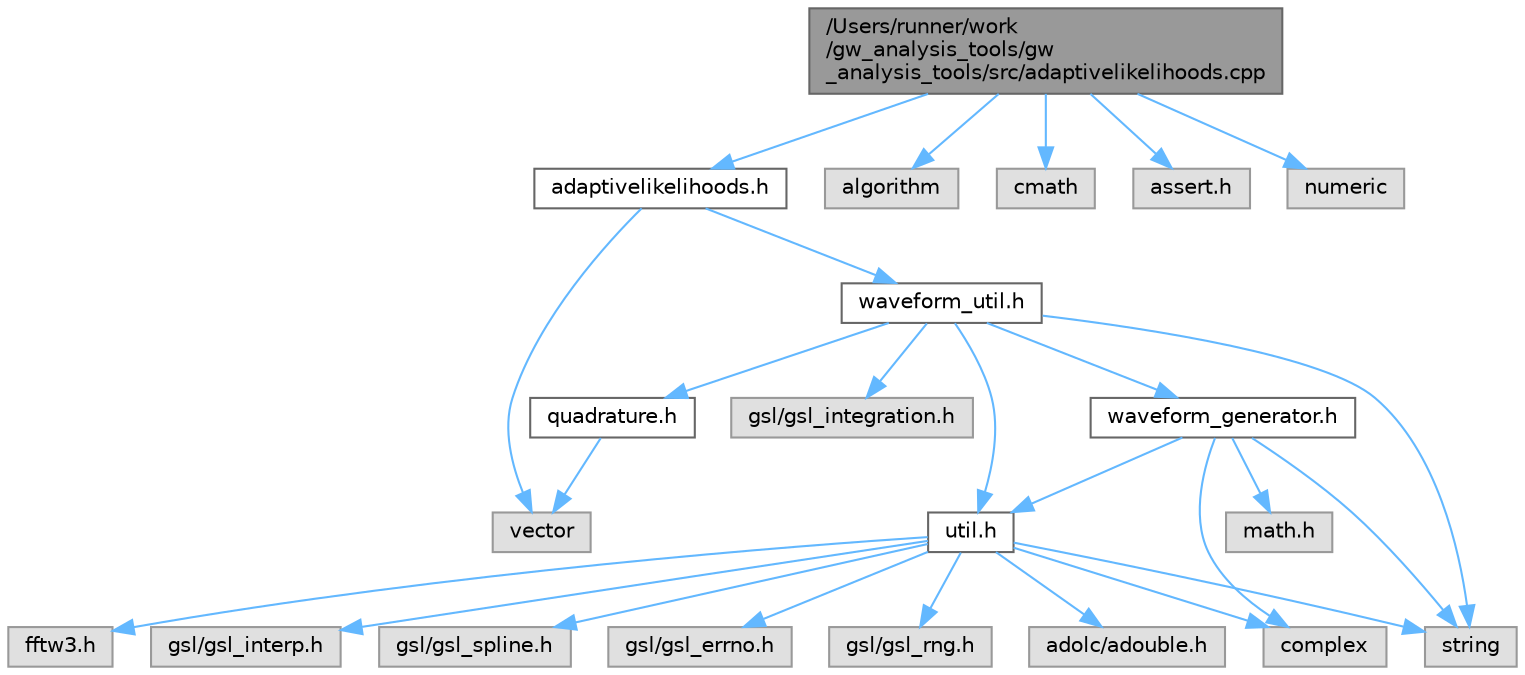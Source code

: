 digraph "/Users/runner/work/gw_analysis_tools/gw_analysis_tools/src/adaptivelikelihoods.cpp"
{
 // LATEX_PDF_SIZE
  bgcolor="transparent";
  edge [fontname=Helvetica,fontsize=10,labelfontname=Helvetica,labelfontsize=10];
  node [fontname=Helvetica,fontsize=10,shape=box,height=0.2,width=0.4];
  Node1 [id="Node000001",label="/Users/runner/work\l/gw_analysis_tools/gw\l_analysis_tools/src/adaptivelikelihoods.cpp",height=0.2,width=0.4,color="gray40", fillcolor="grey60", style="filled", fontcolor="black",tooltip=" "];
  Node1 -> Node2 [id="edge1_Node000001_Node000002",color="steelblue1",style="solid",tooltip=" "];
  Node2 [id="Node000002",label="adaptivelikelihoods.h",height=0.2,width=0.4,color="grey40", fillcolor="white", style="filled",URL="$adaptivelikelihoods_8h.html",tooltip=" "];
  Node2 -> Node3 [id="edge2_Node000002_Node000003",color="steelblue1",style="solid",tooltip=" "];
  Node3 [id="Node000003",label="waveform_util.h",height=0.2,width=0.4,color="grey40", fillcolor="white", style="filled",URL="$waveform__util_8h.html",tooltip=" "];
  Node3 -> Node4 [id="edge3_Node000003_Node000004",color="steelblue1",style="solid",tooltip=" "];
  Node4 [id="Node000004",label="waveform_generator.h",height=0.2,width=0.4,color="grey40", fillcolor="white", style="filled",URL="$waveform__generator_8h.html",tooltip=" "];
  Node4 -> Node5 [id="edge4_Node000004_Node000005",color="steelblue1",style="solid",tooltip=" "];
  Node5 [id="Node000005",label="math.h",height=0.2,width=0.4,color="grey60", fillcolor="#E0E0E0", style="filled",tooltip=" "];
  Node4 -> Node6 [id="edge5_Node000004_Node000006",color="steelblue1",style="solid",tooltip=" "];
  Node6 [id="Node000006",label="util.h",height=0.2,width=0.4,color="grey40", fillcolor="white", style="filled",URL="$util_8h.html",tooltip=" "];
  Node6 -> Node7 [id="edge6_Node000006_Node000007",color="steelblue1",style="solid",tooltip=" "];
  Node7 [id="Node000007",label="string",height=0.2,width=0.4,color="grey60", fillcolor="#E0E0E0", style="filled",tooltip=" "];
  Node6 -> Node8 [id="edge7_Node000006_Node000008",color="steelblue1",style="solid",tooltip=" "];
  Node8 [id="Node000008",label="complex",height=0.2,width=0.4,color="grey60", fillcolor="#E0E0E0", style="filled",tooltip=" "];
  Node6 -> Node9 [id="edge8_Node000006_Node000009",color="steelblue1",style="solid",tooltip=" "];
  Node9 [id="Node000009",label="adolc/adouble.h",height=0.2,width=0.4,color="grey60", fillcolor="#E0E0E0", style="filled",tooltip=" "];
  Node6 -> Node10 [id="edge9_Node000006_Node000010",color="steelblue1",style="solid",tooltip=" "];
  Node10 [id="Node000010",label="fftw3.h",height=0.2,width=0.4,color="grey60", fillcolor="#E0E0E0", style="filled",tooltip=" "];
  Node6 -> Node11 [id="edge10_Node000006_Node000011",color="steelblue1",style="solid",tooltip=" "];
  Node11 [id="Node000011",label="gsl/gsl_interp.h",height=0.2,width=0.4,color="grey60", fillcolor="#E0E0E0", style="filled",tooltip=" "];
  Node6 -> Node12 [id="edge11_Node000006_Node000012",color="steelblue1",style="solid",tooltip=" "];
  Node12 [id="Node000012",label="gsl/gsl_spline.h",height=0.2,width=0.4,color="grey60", fillcolor="#E0E0E0", style="filled",tooltip=" "];
  Node6 -> Node13 [id="edge12_Node000006_Node000013",color="steelblue1",style="solid",tooltip=" "];
  Node13 [id="Node000013",label="gsl/gsl_errno.h",height=0.2,width=0.4,color="grey60", fillcolor="#E0E0E0", style="filled",tooltip=" "];
  Node6 -> Node14 [id="edge13_Node000006_Node000014",color="steelblue1",style="solid",tooltip=" "];
  Node14 [id="Node000014",label="gsl/gsl_rng.h",height=0.2,width=0.4,color="grey60", fillcolor="#E0E0E0", style="filled",tooltip=" "];
  Node4 -> Node8 [id="edge14_Node000004_Node000008",color="steelblue1",style="solid",tooltip=" "];
  Node4 -> Node7 [id="edge15_Node000004_Node000007",color="steelblue1",style="solid",tooltip=" "];
  Node3 -> Node6 [id="edge16_Node000003_Node000006",color="steelblue1",style="solid",tooltip=" "];
  Node3 -> Node15 [id="edge17_Node000003_Node000015",color="steelblue1",style="solid",tooltip=" "];
  Node15 [id="Node000015",label="quadrature.h",height=0.2,width=0.4,color="grey40", fillcolor="white", style="filled",URL="$quadrature_8h.html",tooltip=" "];
  Node15 -> Node16 [id="edge18_Node000015_Node000016",color="steelblue1",style="solid",tooltip=" "];
  Node16 [id="Node000016",label="vector",height=0.2,width=0.4,color="grey60", fillcolor="#E0E0E0", style="filled",tooltip=" "];
  Node3 -> Node7 [id="edge19_Node000003_Node000007",color="steelblue1",style="solid",tooltip=" "];
  Node3 -> Node17 [id="edge20_Node000003_Node000017",color="steelblue1",style="solid",tooltip=" "];
  Node17 [id="Node000017",label="gsl/gsl_integration.h",height=0.2,width=0.4,color="grey60", fillcolor="#E0E0E0", style="filled",tooltip=" "];
  Node2 -> Node16 [id="edge21_Node000002_Node000016",color="steelblue1",style="solid",tooltip=" "];
  Node1 -> Node18 [id="edge22_Node000001_Node000018",color="steelblue1",style="solid",tooltip=" "];
  Node18 [id="Node000018",label="algorithm",height=0.2,width=0.4,color="grey60", fillcolor="#E0E0E0", style="filled",tooltip=" "];
  Node1 -> Node19 [id="edge23_Node000001_Node000019",color="steelblue1",style="solid",tooltip=" "];
  Node19 [id="Node000019",label="cmath",height=0.2,width=0.4,color="grey60", fillcolor="#E0E0E0", style="filled",tooltip=" "];
  Node1 -> Node20 [id="edge24_Node000001_Node000020",color="steelblue1",style="solid",tooltip=" "];
  Node20 [id="Node000020",label="assert.h",height=0.2,width=0.4,color="grey60", fillcolor="#E0E0E0", style="filled",tooltip=" "];
  Node1 -> Node21 [id="edge25_Node000001_Node000021",color="steelblue1",style="solid",tooltip=" "];
  Node21 [id="Node000021",label="numeric",height=0.2,width=0.4,color="grey60", fillcolor="#E0E0E0", style="filled",tooltip=" "];
}
